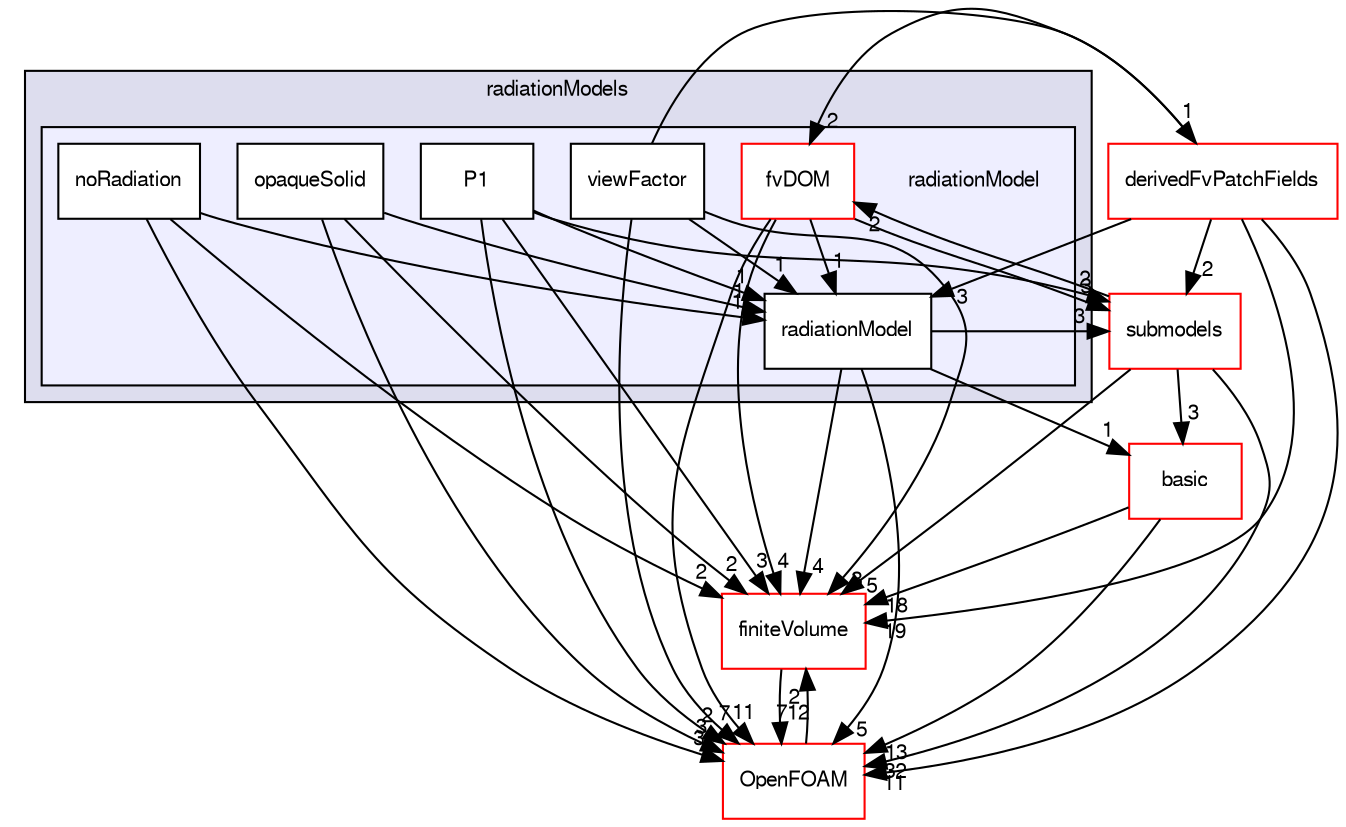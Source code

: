digraph "src/thermophysicalModels/radiationModels/radiationModel" {
  bgcolor=transparent;
  compound=true
  node [ fontsize="10", fontname="FreeSans"];
  edge [ labelfontsize="10", labelfontname="FreeSans"];
  subgraph clusterdir_021d3db3863c1f00b61151be586b6907 {
    graph [ bgcolor="#ddddee", pencolor="black", label="radiationModels" fontname="FreeSans", fontsize="10", URL="dir_021d3db3863c1f00b61151be586b6907.html"]
  subgraph clusterdir_08c5a0922f0d1752bb9c4bf65110e65b {
    graph [ bgcolor="#eeeeff", pencolor="black", label="" URL="dir_08c5a0922f0d1752bb9c4bf65110e65b.html"];
    dir_08c5a0922f0d1752bb9c4bf65110e65b [shape=plaintext label="radiationModel"];
    dir_b6cc76d26fe84f8dfe5b434e017749ce [shape=box label="fvDOM" color="red" fillcolor="white" style="filled" URL="dir_b6cc76d26fe84f8dfe5b434e017749ce.html"];
    dir_a889680cfac791b34d5b44200656945e [shape=box label="noRadiation" color="black" fillcolor="white" style="filled" URL="dir_a889680cfac791b34d5b44200656945e.html"];
    dir_1eff1fd51365ca3ded9a15045481ee38 [shape=box label="opaqueSolid" color="black" fillcolor="white" style="filled" URL="dir_1eff1fd51365ca3ded9a15045481ee38.html"];
    dir_da1f13849ba09a7ba4ebf908a7c501ff [shape=box label="P1" color="black" fillcolor="white" style="filled" URL="dir_da1f13849ba09a7ba4ebf908a7c501ff.html"];
    dir_d4374f720167d2d95811040a749abdd3 [shape=box label="radiationModel" color="black" fillcolor="white" style="filled" URL="dir_d4374f720167d2d95811040a749abdd3.html"];
    dir_a567cf14294b883b58f41313a9c6703a [shape=box label="viewFactor" color="black" fillcolor="white" style="filled" URL="dir_a567cf14294b883b58f41313a9c6703a.html"];
  }
  }
  dir_9bd15774b555cf7259a6fa18f99fe99b [shape=box label="finiteVolume" color="red" URL="dir_9bd15774b555cf7259a6fa18f99fe99b.html"];
  dir_0e35a089fd36da69fd114ae181f5f769 [shape=box label="submodels" color="red" URL="dir_0e35a089fd36da69fd114ae181f5f769.html"];
  dir_c5473ff19b20e6ec4dfe5c310b3778a8 [shape=box label="OpenFOAM" color="red" URL="dir_c5473ff19b20e6ec4dfe5c310b3778a8.html"];
  dir_38cb9973e0eaf6834e10b18bff965c4b [shape=box label="basic" color="red" URL="dir_38cb9973e0eaf6834e10b18bff965c4b.html"];
  dir_b6fbd749e54706cc3b92a74ab30559cc [shape=box label="derivedFvPatchFields" color="red" URL="dir_b6fbd749e54706cc3b92a74ab30559cc.html"];
  dir_9bd15774b555cf7259a6fa18f99fe99b->dir_c5473ff19b20e6ec4dfe5c310b3778a8 [headlabel="712", labeldistance=1.5 headhref="dir_000749_001732.html"];
  dir_da1f13849ba09a7ba4ebf908a7c501ff->dir_9bd15774b555cf7259a6fa18f99fe99b [headlabel="3", labeldistance=1.5 headhref="dir_002645_000749.html"];
  dir_da1f13849ba09a7ba4ebf908a7c501ff->dir_0e35a089fd36da69fd114ae181f5f769 [headlabel="2", labeldistance=1.5 headhref="dir_002645_002648.html"];
  dir_da1f13849ba09a7ba4ebf908a7c501ff->dir_d4374f720167d2d95811040a749abdd3 [headlabel="1", labeldistance=1.5 headhref="dir_002645_002646.html"];
  dir_da1f13849ba09a7ba4ebf908a7c501ff->dir_c5473ff19b20e6ec4dfe5c310b3778a8 [headlabel="2", labeldistance=1.5 headhref="dir_002645_001732.html"];
  dir_0e35a089fd36da69fd114ae181f5f769->dir_9bd15774b555cf7259a6fa18f99fe99b [headlabel="5", labeldistance=1.5 headhref="dir_002648_000749.html"];
  dir_0e35a089fd36da69fd114ae181f5f769->dir_b6cc76d26fe84f8dfe5b434e017749ce [headlabel="2", labeldistance=1.5 headhref="dir_002648_002639.html"];
  dir_0e35a089fd36da69fd114ae181f5f769->dir_c5473ff19b20e6ec4dfe5c310b3778a8 [headlabel="32", labeldistance=1.5 headhref="dir_002648_001732.html"];
  dir_0e35a089fd36da69fd114ae181f5f769->dir_38cb9973e0eaf6834e10b18bff965c4b [headlabel="3", labeldistance=1.5 headhref="dir_002648_002555.html"];
  dir_1eff1fd51365ca3ded9a15045481ee38->dir_9bd15774b555cf7259a6fa18f99fe99b [headlabel="2", labeldistance=1.5 headhref="dir_002644_000749.html"];
  dir_1eff1fd51365ca3ded9a15045481ee38->dir_d4374f720167d2d95811040a749abdd3 [headlabel="1", labeldistance=1.5 headhref="dir_002644_002646.html"];
  dir_1eff1fd51365ca3ded9a15045481ee38->dir_c5473ff19b20e6ec4dfe5c310b3778a8 [headlabel="3", labeldistance=1.5 headhref="dir_002644_001732.html"];
  dir_d4374f720167d2d95811040a749abdd3->dir_9bd15774b555cf7259a6fa18f99fe99b [headlabel="4", labeldistance=1.5 headhref="dir_002646_000749.html"];
  dir_d4374f720167d2d95811040a749abdd3->dir_0e35a089fd36da69fd114ae181f5f769 [headlabel="3", labeldistance=1.5 headhref="dir_002646_002648.html"];
  dir_d4374f720167d2d95811040a749abdd3->dir_c5473ff19b20e6ec4dfe5c310b3778a8 [headlabel="5", labeldistance=1.5 headhref="dir_002646_001732.html"];
  dir_d4374f720167d2d95811040a749abdd3->dir_38cb9973e0eaf6834e10b18bff965c4b [headlabel="1", labeldistance=1.5 headhref="dir_002646_002555.html"];
  dir_b6cc76d26fe84f8dfe5b434e017749ce->dir_9bd15774b555cf7259a6fa18f99fe99b [headlabel="4", labeldistance=1.5 headhref="dir_002639_000749.html"];
  dir_b6cc76d26fe84f8dfe5b434e017749ce->dir_0e35a089fd36da69fd114ae181f5f769 [headlabel="3", labeldistance=1.5 headhref="dir_002639_002648.html"];
  dir_b6cc76d26fe84f8dfe5b434e017749ce->dir_d4374f720167d2d95811040a749abdd3 [headlabel="1", labeldistance=1.5 headhref="dir_002639_002646.html"];
  dir_b6cc76d26fe84f8dfe5b434e017749ce->dir_c5473ff19b20e6ec4dfe5c310b3778a8 [headlabel="11", labeldistance=1.5 headhref="dir_002639_001732.html"];
  dir_c5473ff19b20e6ec4dfe5c310b3778a8->dir_9bd15774b555cf7259a6fa18f99fe99b [headlabel="2", labeldistance=1.5 headhref="dir_001732_000749.html"];
  dir_a567cf14294b883b58f41313a9c6703a->dir_9bd15774b555cf7259a6fa18f99fe99b [headlabel="3", labeldistance=1.5 headhref="dir_002647_000749.html"];
  dir_a567cf14294b883b58f41313a9c6703a->dir_d4374f720167d2d95811040a749abdd3 [headlabel="1", labeldistance=1.5 headhref="dir_002647_002646.html"];
  dir_a567cf14294b883b58f41313a9c6703a->dir_c5473ff19b20e6ec4dfe5c310b3778a8 [headlabel="7", labeldistance=1.5 headhref="dir_002647_001732.html"];
  dir_a567cf14294b883b58f41313a9c6703a->dir_b6fbd749e54706cc3b92a74ab30559cc [headlabel="1", labeldistance=1.5 headhref="dir_002647_002631.html"];
  dir_a889680cfac791b34d5b44200656945e->dir_9bd15774b555cf7259a6fa18f99fe99b [headlabel="2", labeldistance=1.5 headhref="dir_002414_000749.html"];
  dir_a889680cfac791b34d5b44200656945e->dir_d4374f720167d2d95811040a749abdd3 [headlabel="1", labeldistance=1.5 headhref="dir_002414_002646.html"];
  dir_a889680cfac791b34d5b44200656945e->dir_c5473ff19b20e6ec4dfe5c310b3778a8 [headlabel="3", labeldistance=1.5 headhref="dir_002414_001732.html"];
  dir_38cb9973e0eaf6834e10b18bff965c4b->dir_9bd15774b555cf7259a6fa18f99fe99b [headlabel="18", labeldistance=1.5 headhref="dir_002555_000749.html"];
  dir_38cb9973e0eaf6834e10b18bff965c4b->dir_c5473ff19b20e6ec4dfe5c310b3778a8 [headlabel="13", labeldistance=1.5 headhref="dir_002555_001732.html"];
  dir_b6fbd749e54706cc3b92a74ab30559cc->dir_9bd15774b555cf7259a6fa18f99fe99b [headlabel="19", labeldistance=1.5 headhref="dir_002631_000749.html"];
  dir_b6fbd749e54706cc3b92a74ab30559cc->dir_0e35a089fd36da69fd114ae181f5f769 [headlabel="2", labeldistance=1.5 headhref="dir_002631_002648.html"];
  dir_b6fbd749e54706cc3b92a74ab30559cc->dir_d4374f720167d2d95811040a749abdd3 [headlabel="3", labeldistance=1.5 headhref="dir_002631_002646.html"];
  dir_b6fbd749e54706cc3b92a74ab30559cc->dir_b6cc76d26fe84f8dfe5b434e017749ce [headlabel="2", labeldistance=1.5 headhref="dir_002631_002639.html"];
  dir_b6fbd749e54706cc3b92a74ab30559cc->dir_c5473ff19b20e6ec4dfe5c310b3778a8 [headlabel="11", labeldistance=1.5 headhref="dir_002631_001732.html"];
}
